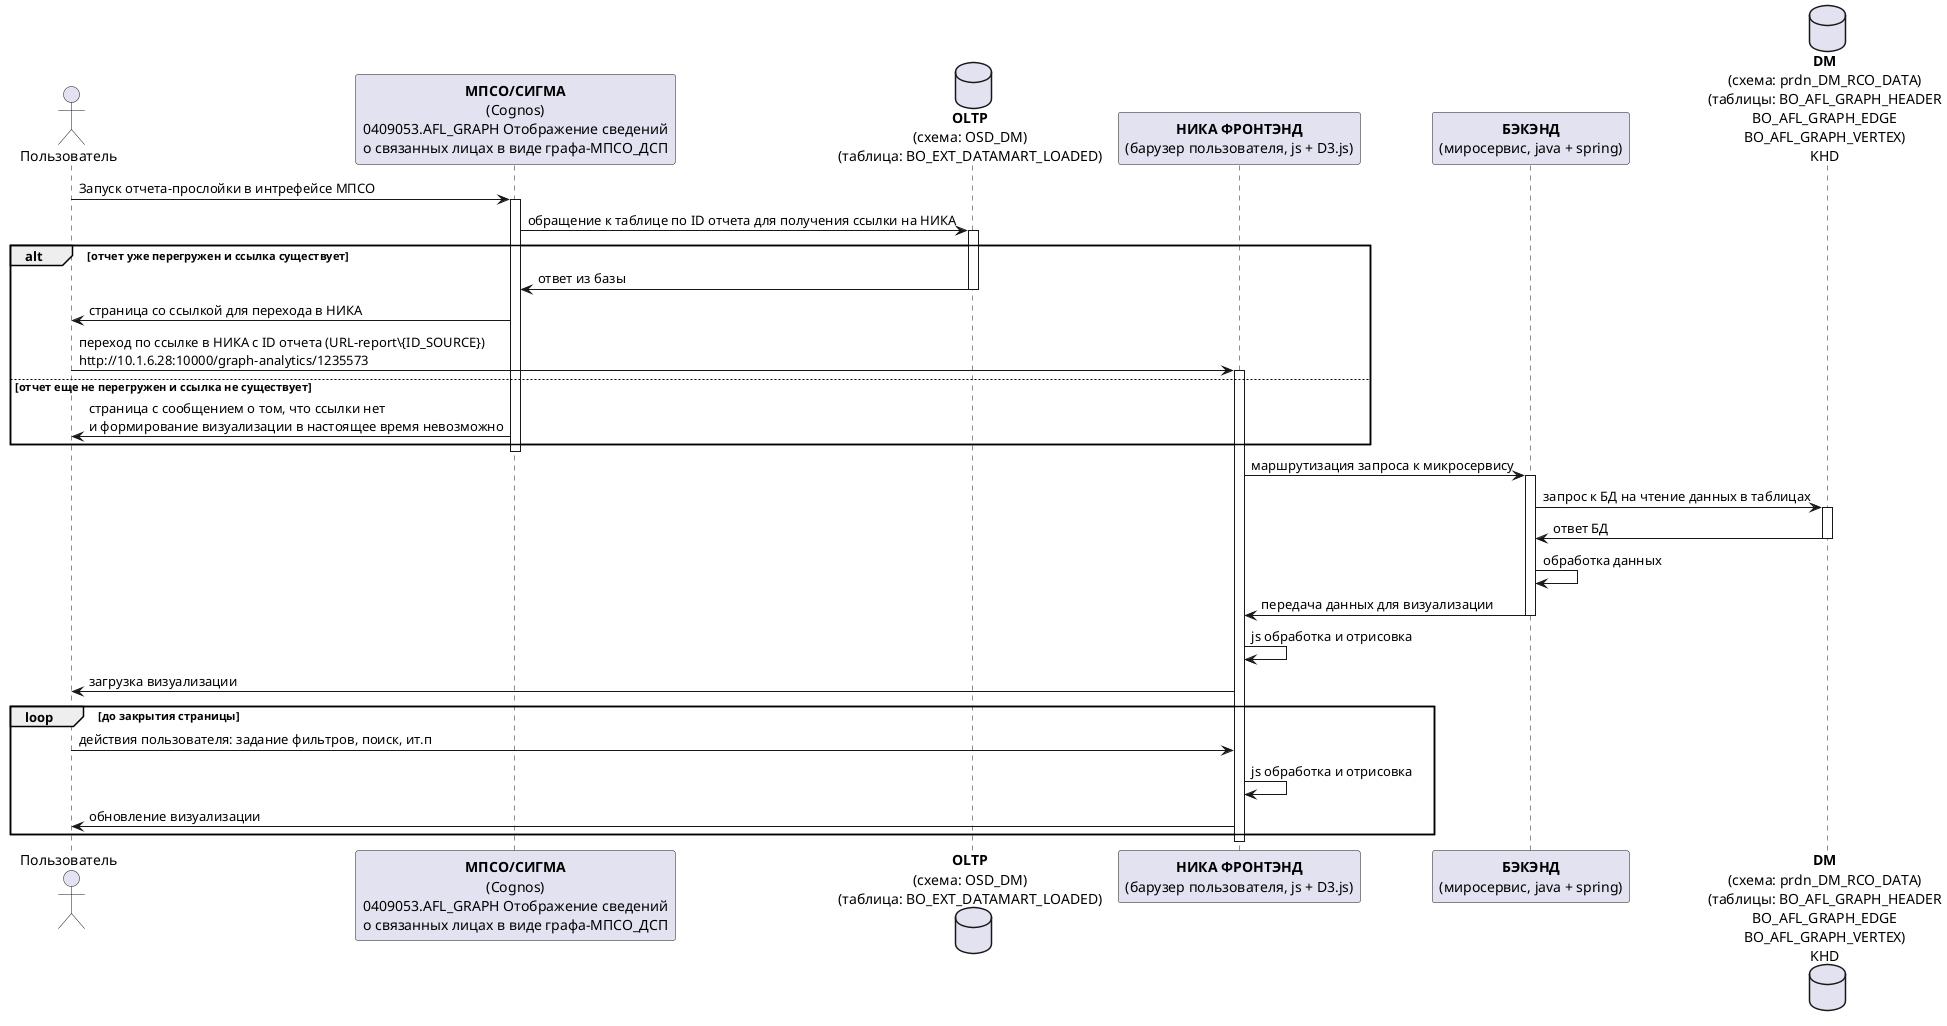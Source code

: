 @startuml
actor "Пользователь" as user order 10


participant "<b>МПСО/СИГМА</b>\n(Cognos)\n0409053.AFL_GRAPH Отображение сведений\nо связанных лицах в виде графа-МПСО_ДСП" as mpsoRepLink order 20
database "<b>OLTP</b>\n(схема: OSD_DM)\n(таблица: BO_EXT_DATAMART_LOADED)" as osdDmDatabase order 30
participant "<b>НИКА ФРОНТЭНД</b>\n(барузер пользователя, js + D3.js)" as nikaFront order 40
participant "<b>БЭКЭНД</b>\n(миросервис, java + spring)" as nikaBack order 50
database "<b>DM</b>\n(схема: prdn_DM_RCO_DATA)\n(таблицы: BO_AFL_GRAPH_HEADER\nBO_AFL_GRAPH_EDGE\nBO_AFL_GRAPH_VERTEX)\nKHD" as dmDatabase order 60


user->mpsoRepLink: Запуск отчета-прослойки в интрефейсе МПСО
activate mpsoRepLink 

mpsoRepLink -> osdDmDatabase:обращение к таблице по ID отчета для получения ссылки на НИКА
activate osdDmDatabase
alt отчет уже перегружен и ссылка существует
osdDmDatabase -> mpsoRepLink:ответ из базы
deactivate osdDmDatabase
mpsoRepLink->user:страница со ссылкой для перехода в НИКА
user->nikaFront:переход по ссылке в НИКА с ID отчета (URL-report\{ID_SOURCE})\nhttp://10.1.6.28:10000/graph-analytics/1235573
activate nikaFront
else отчет еще не перегружен и ссылка не существует
mpsoRepLink->user:страница с сообщением о том, что ссылки нет\nи формирование визуализации в настоящее время невозможно
end
deactivate mpsoRepLink

nikaFront->nikaBack:маршрутизация запроса к микросервису
activate nikaBack
nikaBack->dmDatabase:запрос к БД на чтение данных в таблицах
activate dmDatabase
dmDatabase->nikaBack:ответ БД
deactivate dmDatabase
nikaBack->nikaBack:обработка данных

nikaBack->nikaFront:передача данных для визуализации
deactivate nikaBack
nikaFront->nikaFront:js обработка и отрисовка

nikaFront->user:загрузка визуализации
loop до закрытия страницы
            user->nikaFront:действия пользователя: задание фильтров, поиск, ит.п
            nikaFront->nikaFront:js обработка и отрисовка
            nikaFront->user:обновление визуализации
end
deactivate nikaFront

@enduml